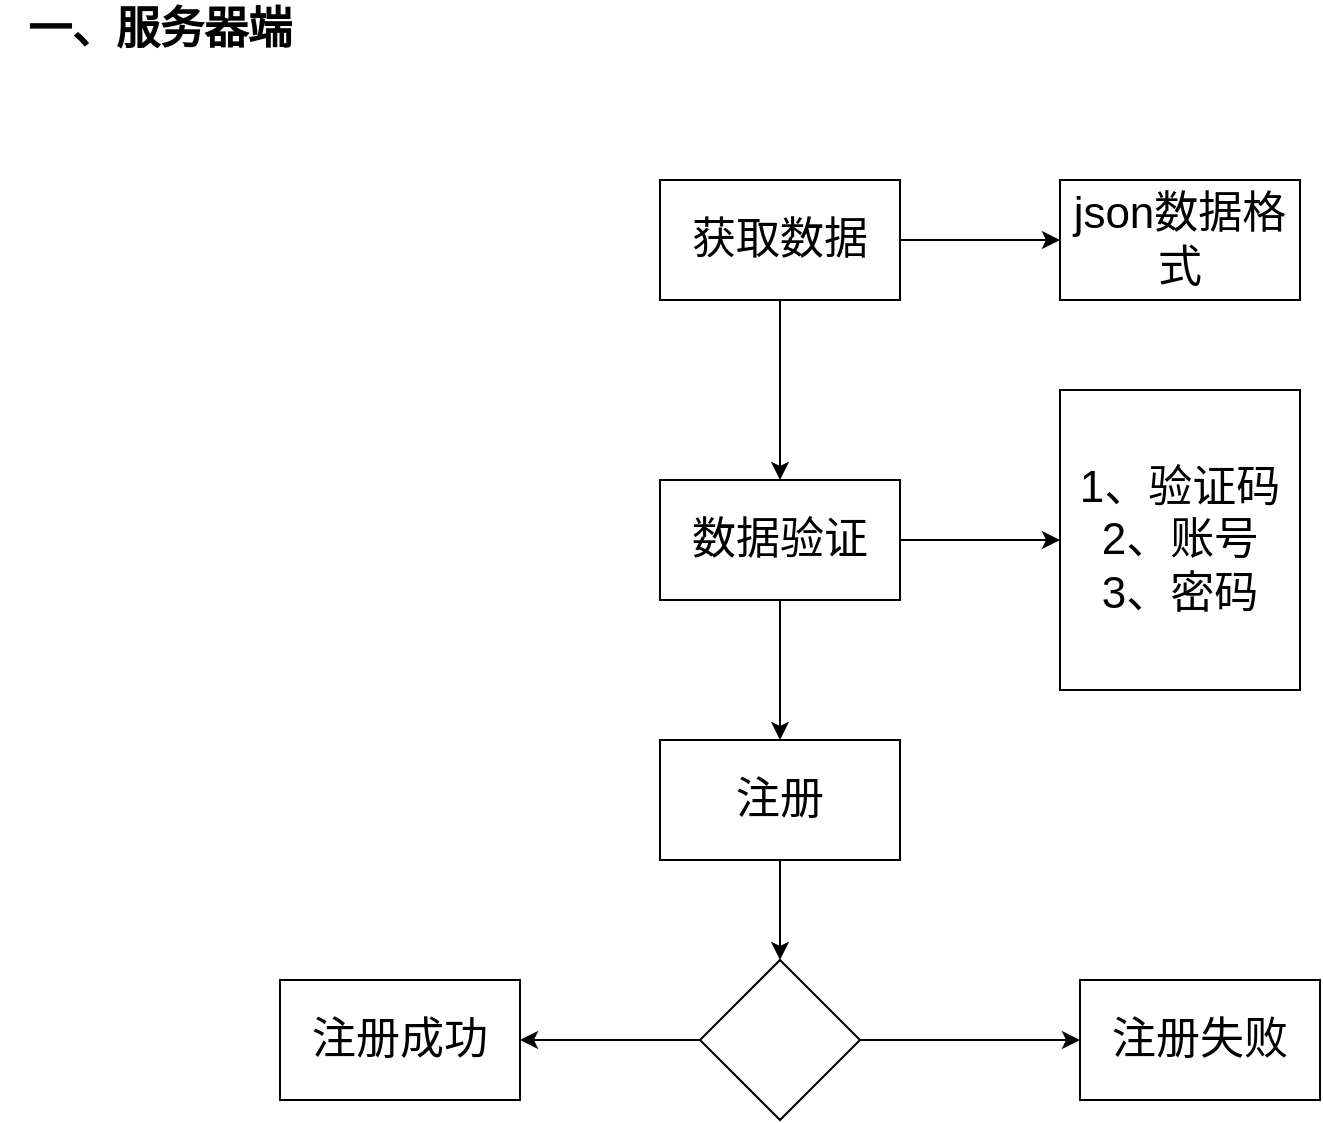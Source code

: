<mxfile version="10.6.5" type="github"><diagram id="P_evZs2B0VwDdin39tbn" name="Page-1"><mxGraphModel dx="1158" dy="766" grid="1" gridSize="10" guides="1" tooltips="1" connect="1" arrows="1" fold="1" page="1" pageScale="1" pageWidth="1000" pageHeight="1169" math="0" shadow="0"><root><mxCell id="0"/><mxCell id="1" parent="0"/><mxCell id="Q43ceCy9VtED4qeY9EHd-1" value="一、服务器端" style="text;html=1;strokeColor=none;fillColor=none;align=center;verticalAlign=middle;whiteSpace=wrap;rounded=0;fontSize=22;fontStyle=1" vertex="1" parent="1"><mxGeometry x="40" y="20" width="160" height="30" as="geometry"/></mxCell><mxCell id="Q43ceCy9VtED4qeY9EHd-4" value="" style="edgeStyle=orthogonalEdgeStyle;rounded=0;orthogonalLoop=1;jettySize=auto;html=1;fontSize=22;" edge="1" parent="1" source="Q43ceCy9VtED4qeY9EHd-2" target="Q43ceCy9VtED4qeY9EHd-3"><mxGeometry relative="1" as="geometry"/></mxCell><mxCell id="Q43ceCy9VtED4qeY9EHd-19" value="" style="edgeStyle=orthogonalEdgeStyle;rounded=0;orthogonalLoop=1;jettySize=auto;html=1;fontSize=22;" edge="1" parent="1" source="Q43ceCy9VtED4qeY9EHd-2" target="Q43ceCy9VtED4qeY9EHd-18"><mxGeometry relative="1" as="geometry"/></mxCell><mxCell id="Q43ceCy9VtED4qeY9EHd-2" value="获取数据" style="rounded=0;whiteSpace=wrap;html=1;fontSize=22;" vertex="1" parent="1"><mxGeometry x="370" y="110" width="120" height="60" as="geometry"/></mxCell><mxCell id="Q43ceCy9VtED4qeY9EHd-18" value="json数据格式" style="rounded=0;whiteSpace=wrap;html=1;fontSize=22;" vertex="1" parent="1"><mxGeometry x="570" y="110" width="120" height="60" as="geometry"/></mxCell><mxCell id="Q43ceCy9VtED4qeY9EHd-6" value="" style="edgeStyle=orthogonalEdgeStyle;rounded=0;orthogonalLoop=1;jettySize=auto;html=1;fontSize=22;" edge="1" parent="1" source="Q43ceCy9VtED4qeY9EHd-3" target="Q43ceCy9VtED4qeY9EHd-5"><mxGeometry relative="1" as="geometry"/></mxCell><mxCell id="Q43ceCy9VtED4qeY9EHd-15" value="" style="edgeStyle=orthogonalEdgeStyle;rounded=0;orthogonalLoop=1;jettySize=auto;html=1;fontSize=22;" edge="1" parent="1" source="Q43ceCy9VtED4qeY9EHd-3" target="Q43ceCy9VtED4qeY9EHd-14"><mxGeometry relative="1" as="geometry"/></mxCell><mxCell id="Q43ceCy9VtED4qeY9EHd-3" value="数据验证" style="rounded=0;whiteSpace=wrap;html=1;fontSize=22;" vertex="1" parent="1"><mxGeometry x="370" y="260" width="120" height="60" as="geometry"/></mxCell><mxCell id="Q43ceCy9VtED4qeY9EHd-14" value="1、验证码&lt;br&gt;2、账号&lt;br&gt;3、密码&lt;br&gt;" style="rounded=0;whiteSpace=wrap;html=1;fontSize=22;" vertex="1" parent="1"><mxGeometry x="570" y="215" width="120" height="150" as="geometry"/></mxCell><mxCell id="Q43ceCy9VtED4qeY9EHd-7" value="注册失败" style="rounded=0;whiteSpace=wrap;html=1;fontSize=22;" vertex="1" parent="1"><mxGeometry x="580" y="510" width="120" height="60" as="geometry"/></mxCell><mxCell id="Q43ceCy9VtED4qeY9EHd-11" style="edgeStyle=orthogonalEdgeStyle;rounded=0;orthogonalLoop=1;jettySize=auto;html=1;fontSize=22;" edge="1" parent="1" source="Q43ceCy9VtED4qeY9EHd-5" target="Q43ceCy9VtED4qeY9EHd-9"><mxGeometry relative="1" as="geometry"/></mxCell><mxCell id="Q43ceCy9VtED4qeY9EHd-5" value="注册" style="rounded=0;whiteSpace=wrap;html=1;fontSize=22;" vertex="1" parent="1"><mxGeometry x="370" y="390" width="120" height="60" as="geometry"/></mxCell><mxCell id="Q43ceCy9VtED4qeY9EHd-12" style="edgeStyle=orthogonalEdgeStyle;rounded=0;orthogonalLoop=1;jettySize=auto;html=1;entryX=1;entryY=0.5;entryDx=0;entryDy=0;fontSize=22;" edge="1" parent="1" source="Q43ceCy9VtED4qeY9EHd-9" target="Q43ceCy9VtED4qeY9EHd-10"><mxGeometry relative="1" as="geometry"/></mxCell><mxCell id="Q43ceCy9VtED4qeY9EHd-13" style="edgeStyle=orthogonalEdgeStyle;rounded=0;orthogonalLoop=1;jettySize=auto;html=1;entryX=0;entryY=0.5;entryDx=0;entryDy=0;fontSize=22;" edge="1" parent="1" source="Q43ceCy9VtED4qeY9EHd-9" target="Q43ceCy9VtED4qeY9EHd-7"><mxGeometry relative="1" as="geometry"/></mxCell><mxCell id="Q43ceCy9VtED4qeY9EHd-9" value="" style="rhombus;whiteSpace=wrap;html=1;fontSize=22;" vertex="1" parent="1"><mxGeometry x="390" y="500" width="80" height="80" as="geometry"/></mxCell><mxCell id="Q43ceCy9VtED4qeY9EHd-10" value="注册成功" style="rounded=0;whiteSpace=wrap;html=1;fontSize=22;" vertex="1" parent="1"><mxGeometry x="180" y="510" width="120" height="60" as="geometry"/></mxCell></root></mxGraphModel></diagram></mxfile>